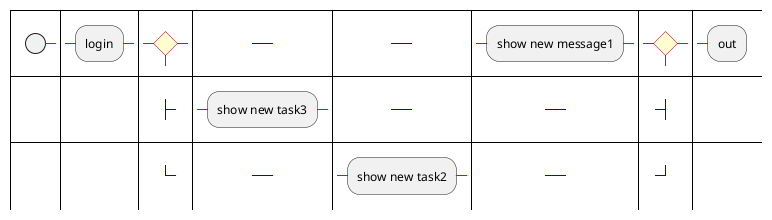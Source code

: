 {
  "sha1": "78iar10wc0kq4a16rj76fx772eoswsd",
  "insertion": {
    "when": "2024-05-30T20:48:21.146Z",
    "user": "plantuml@gmail.com"
  }
}
@startbpm
:login;
new branch
:show new message1;
else
:show new task2;
else
:show new task3;
end branch
:out;
@endbpm
